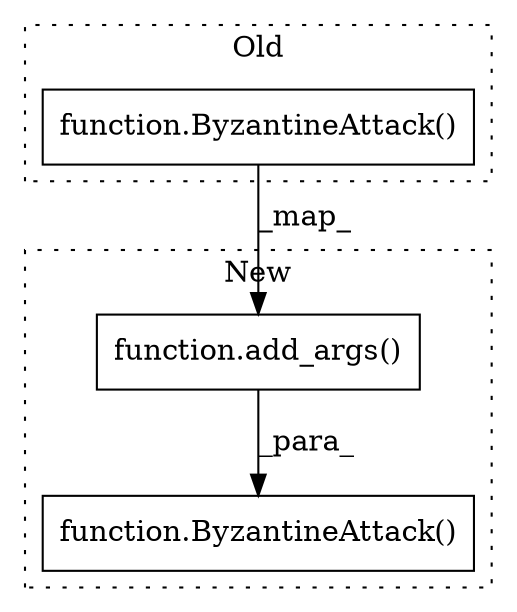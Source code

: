 digraph G {
subgraph cluster0 {
1 [label="function.ByzantineAttack()" a="75" s="889" l="59" shape="box"];
label = "Old";
style="dotted";
}
subgraph cluster1 {
2 [label="function.add_args()" a="75" s="1520" l="52" shape="box"];
3 [label="function.ByzantineAttack()" a="75" s="1504,1572" l="16,1" shape="box"];
label = "New";
style="dotted";
}
1 -> 2 [label="_map_"];
2 -> 3 [label="_para_"];
}